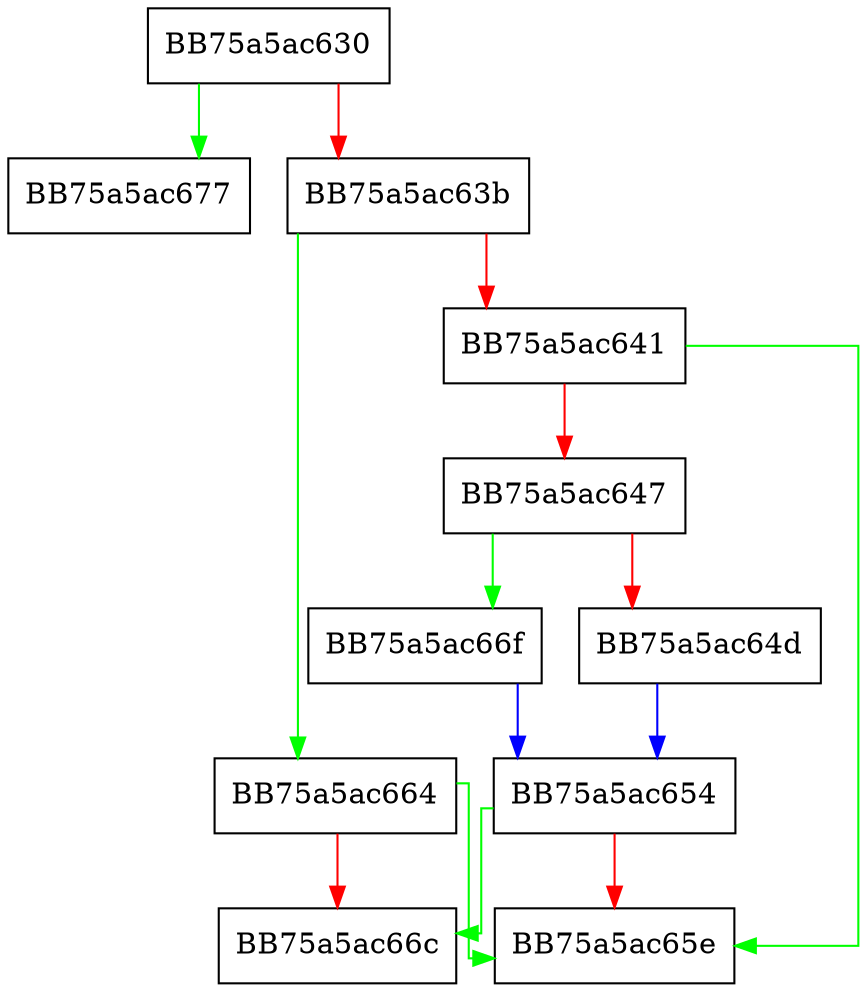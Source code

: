 digraph checkArgMode {
  node [shape="box"];
  graph [splines=ortho];
  BB75a5ac630 -> BB75a5ac677 [color="green"];
  BB75a5ac630 -> BB75a5ac63b [color="red"];
  BB75a5ac63b -> BB75a5ac664 [color="green"];
  BB75a5ac63b -> BB75a5ac641 [color="red"];
  BB75a5ac641 -> BB75a5ac65e [color="green"];
  BB75a5ac641 -> BB75a5ac647 [color="red"];
  BB75a5ac647 -> BB75a5ac66f [color="green"];
  BB75a5ac647 -> BB75a5ac64d [color="red"];
  BB75a5ac64d -> BB75a5ac654 [color="blue"];
  BB75a5ac654 -> BB75a5ac66c [color="green"];
  BB75a5ac654 -> BB75a5ac65e [color="red"];
  BB75a5ac664 -> BB75a5ac65e [color="green"];
  BB75a5ac664 -> BB75a5ac66c [color="red"];
  BB75a5ac66f -> BB75a5ac654 [color="blue"];
}